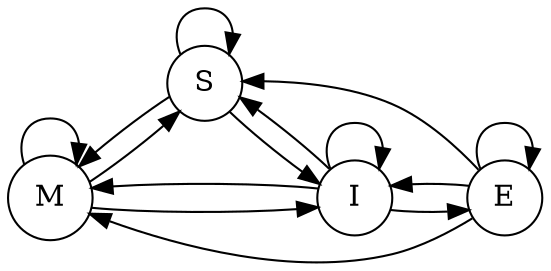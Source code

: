 digraph mesi {
  rankdir=LR;
  overlap = scale;
  dpi=600;

  node [shape = circle] M;
  node [shape = circle] E;
  node [shape = circle] S;
  node [shape = circle] I;

  I -> E;
  I -> S;
  I -> M;
  I -> I;

  E -> E;
  E -> M;
  E -> S;
  E -> I;

  S -> S;
  S -> M;
  S -> I;

  M -> M;
  M -> S;
  M -> I;
}
